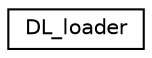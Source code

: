 digraph "Graphical Class Hierarchy"
{
  edge [fontname="Helvetica",fontsize="10",labelfontname="Helvetica",labelfontsize="10"];
  node [fontname="Helvetica",fontsize="10",shape=record];
  rankdir="LR";
  Node1 [label="DL_loader",height=0.2,width=0.4,color="black", fillcolor="white", style="filled",URL="$classDL__loader.html"];
}
